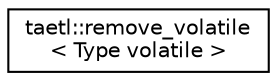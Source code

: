digraph "Graphical Class Hierarchy"
{
  edge [fontname="Helvetica",fontsize="10",labelfontname="Helvetica",labelfontsize="10"];
  node [fontname="Helvetica",fontsize="10",shape=record];
  rankdir="LR";
  Node0 [label="taetl::remove_volatile\l\< Type volatile \>",height=0.2,width=0.4,color="black", fillcolor="white", style="filled",URL="$structtaetl_1_1remove__volatile_3_01Type_01volatile_01_4.html"];
}
